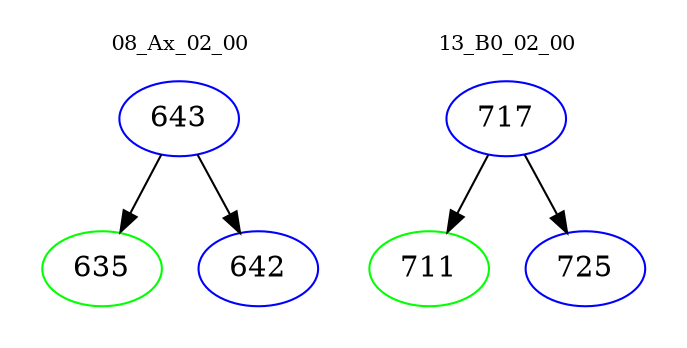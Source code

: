digraph{
subgraph cluster_0 {
color = white
label = "08_Ax_02_00";
fontsize=10;
T0_643 [label="643", color="blue"]
T0_643 -> T0_635 [color="black"]
T0_635 [label="635", color="green"]
T0_643 -> T0_642 [color="black"]
T0_642 [label="642", color="blue"]
}
subgraph cluster_1 {
color = white
label = "13_B0_02_00";
fontsize=10;
T1_717 [label="717", color="blue"]
T1_717 -> T1_711 [color="black"]
T1_711 [label="711", color="green"]
T1_717 -> T1_725 [color="black"]
T1_725 [label="725", color="blue"]
}
}
